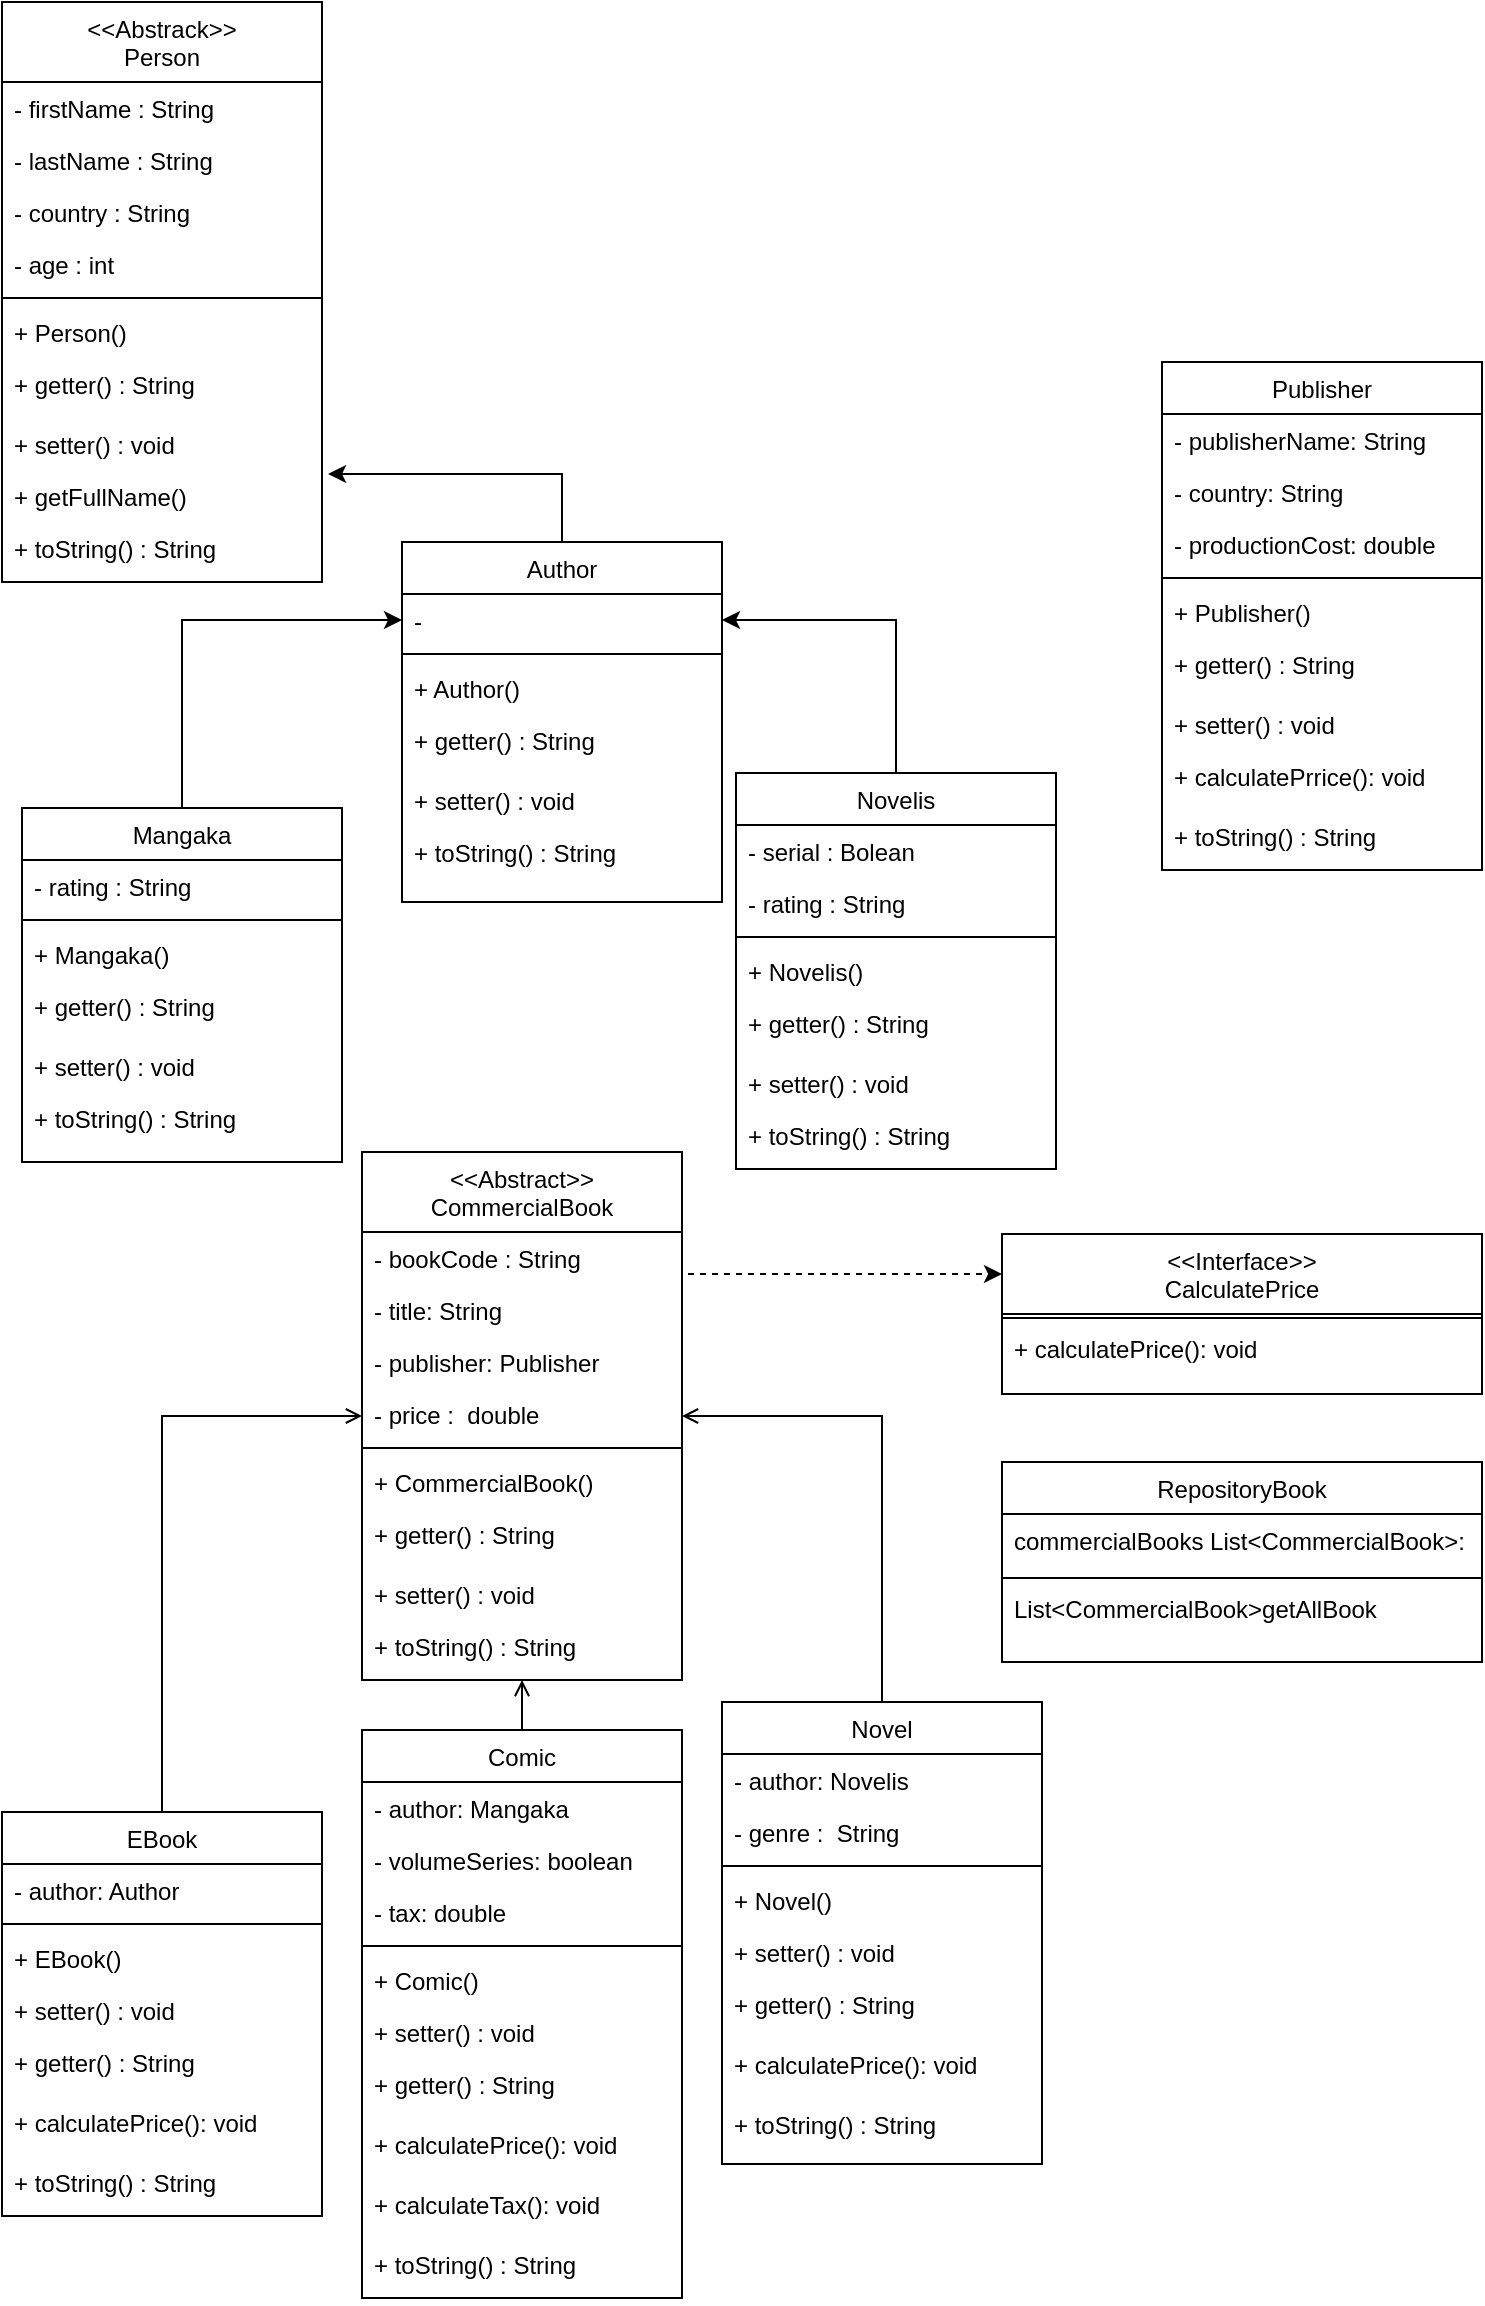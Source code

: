 <mxfile version="13.9.9" type="device"><diagram id="C5RBs43oDa-KdzZeNtuy" name="Page-1"><mxGraphModel dx="1217" dy="706" grid="1" gridSize="10" guides="1" tooltips="1" connect="1" arrows="1" fold="1" page="1" pageScale="1" pageWidth="827" pageHeight="1169" math="0" shadow="0"><root><mxCell id="WIyWlLk6GJQsqaUBKTNV-0"/><mxCell id="WIyWlLk6GJQsqaUBKTNV-1" parent="WIyWlLk6GJQsqaUBKTNV-0"/><mxCell id="H35EbnX_3jbPwQ7uLqeX-12" style="edgeStyle=orthogonalEdgeStyle;rounded=0;orthogonalLoop=1;jettySize=auto;html=1;exitX=0.5;exitY=0;exitDx=0;exitDy=0;entryX=0;entryY=0.25;entryDx=0;entryDy=0;dashed=1;" edge="1" parent="WIyWlLk6GJQsqaUBKTNV-1" source="nAmpYLz-utX4xb49w0z8-7" target="H35EbnX_3jbPwQ7uLqeX-6"><mxGeometry relative="1" as="geometry"><Array as="points"><mxPoint x="400" y="585"/><mxPoint x="400" y="646"/></Array></mxGeometry></mxCell><mxCell id="zkfFHV4jXpPFQw0GAbJ--0" value="&lt;&lt;Abstrack&gt;&gt;&#10;Person&#10;" style="swimlane;fontStyle=0;align=center;verticalAlign=top;childLayout=stackLayout;horizontal=1;startSize=40;horizontalStack=0;resizeParent=1;resizeLast=0;collapsible=1;marginBottom=0;rounded=0;shadow=0;strokeWidth=1;" parent="WIyWlLk6GJQsqaUBKTNV-1" vertex="1"><mxGeometry x="60" y="10" width="160" height="290" as="geometry"><mxRectangle x="230" y="140" width="160" height="26" as="alternateBounds"/></mxGeometry></mxCell><mxCell id="zkfFHV4jXpPFQw0GAbJ--1" value="- firstName : String" style="text;align=left;verticalAlign=top;spacingLeft=4;spacingRight=4;overflow=hidden;rotatable=0;points=[[0,0.5],[1,0.5]];portConstraint=eastwest;" parent="zkfFHV4jXpPFQw0GAbJ--0" vertex="1"><mxGeometry y="40" width="160" height="26" as="geometry"/></mxCell><mxCell id="zkfFHV4jXpPFQw0GAbJ--2" value="- lastName : String" style="text;align=left;verticalAlign=top;spacingLeft=4;spacingRight=4;overflow=hidden;rotatable=0;points=[[0,0.5],[1,0.5]];portConstraint=eastwest;rounded=0;shadow=0;html=0;" parent="zkfFHV4jXpPFQw0GAbJ--0" vertex="1"><mxGeometry y="66" width="160" height="26" as="geometry"/></mxCell><mxCell id="zkfFHV4jXpPFQw0GAbJ--3" value="- country : String" style="text;align=left;verticalAlign=top;spacingLeft=4;spacingRight=4;overflow=hidden;rotatable=0;points=[[0,0.5],[1,0.5]];portConstraint=eastwest;rounded=0;shadow=0;html=0;" parent="zkfFHV4jXpPFQw0GAbJ--0" vertex="1"><mxGeometry y="92" width="160" height="26" as="geometry"/></mxCell><mxCell id="FQg5Q1cOkuZpACxGV6JW-0" value="- age : int" style="text;align=left;verticalAlign=top;spacingLeft=4;spacingRight=4;overflow=hidden;rotatable=0;points=[[0,0.5],[1,0.5]];portConstraint=eastwest;rounded=0;shadow=0;html=0;" parent="zkfFHV4jXpPFQw0GAbJ--0" vertex="1"><mxGeometry y="118" width="160" height="26" as="geometry"/></mxCell><mxCell id="zkfFHV4jXpPFQw0GAbJ--4" value="" style="line;html=1;strokeWidth=1;align=left;verticalAlign=middle;spacingTop=-1;spacingLeft=3;spacingRight=3;rotatable=0;labelPosition=right;points=[];portConstraint=eastwest;" parent="zkfFHV4jXpPFQw0GAbJ--0" vertex="1"><mxGeometry y="144" width="160" height="8" as="geometry"/></mxCell><mxCell id="zkfFHV4jXpPFQw0GAbJ--5" value="+ Person()" style="text;align=left;verticalAlign=top;spacingLeft=4;spacingRight=4;overflow=hidden;rotatable=0;points=[[0,0.5],[1,0.5]];portConstraint=eastwest;" parent="zkfFHV4jXpPFQw0GAbJ--0" vertex="1"><mxGeometry y="152" width="160" height="26" as="geometry"/></mxCell><mxCell id="FQg5Q1cOkuZpACxGV6JW-2" value="+ getter() : String" style="text;align=left;verticalAlign=top;spacingLeft=4;spacingRight=4;overflow=hidden;rotatable=0;points=[[0,0.5],[1,0.5]];portConstraint=eastwest;" parent="zkfFHV4jXpPFQw0GAbJ--0" vertex="1"><mxGeometry y="178" width="160" height="30" as="geometry"/></mxCell><mxCell id="FQg5Q1cOkuZpACxGV6JW-1" value="+ setter() : void" style="text;align=left;verticalAlign=top;spacingLeft=4;spacingRight=4;overflow=hidden;rotatable=0;points=[[0,0.5],[1,0.5]];portConstraint=eastwest;" parent="zkfFHV4jXpPFQw0GAbJ--0" vertex="1"><mxGeometry y="208" width="160" height="26" as="geometry"/></mxCell><mxCell id="H35EbnX_3jbPwQ7uLqeX-0" value="+ getFullName()" style="text;align=left;verticalAlign=top;spacingLeft=4;spacingRight=4;overflow=hidden;rotatable=0;points=[[0,0.5],[1,0.5]];portConstraint=eastwest;" vertex="1" parent="zkfFHV4jXpPFQw0GAbJ--0"><mxGeometry y="234" width="160" height="26" as="geometry"/></mxCell><mxCell id="FQg5Q1cOkuZpACxGV6JW-3" value="+ toString() : String" style="text;align=left;verticalAlign=top;spacingLeft=4;spacingRight=4;overflow=hidden;rotatable=0;points=[[0,0.5],[1,0.5]];portConstraint=eastwest;" parent="zkfFHV4jXpPFQw0GAbJ--0" vertex="1"><mxGeometry y="260" width="160" height="30" as="geometry"/></mxCell><mxCell id="H35EbnX_3jbPwQ7uLqeX-24" style="edgeStyle=orthogonalEdgeStyle;rounded=0;orthogonalLoop=1;jettySize=auto;html=1;entryX=1.019;entryY=0.077;entryDx=0;entryDy=0;entryPerimeter=0;" edge="1" parent="WIyWlLk6GJQsqaUBKTNV-1" source="FQg5Q1cOkuZpACxGV6JW-4" target="H35EbnX_3jbPwQ7uLqeX-0"><mxGeometry relative="1" as="geometry"/></mxCell><mxCell id="FQg5Q1cOkuZpACxGV6JW-4" value="Author" style="swimlane;fontStyle=0;align=center;verticalAlign=top;childLayout=stackLayout;horizontal=1;startSize=26;horizontalStack=0;resizeParent=1;resizeLast=0;collapsible=1;marginBottom=0;rounded=0;shadow=0;strokeWidth=1;" parent="WIyWlLk6GJQsqaUBKTNV-1" vertex="1"><mxGeometry x="260" y="280" width="160" height="180" as="geometry"><mxRectangle x="230" y="140" width="160" height="26" as="alternateBounds"/></mxGeometry></mxCell><mxCell id="FQg5Q1cOkuZpACxGV6JW-8" value="-" style="text;align=left;verticalAlign=top;spacingLeft=4;spacingRight=4;overflow=hidden;rotatable=0;points=[[0,0.5],[1,0.5]];portConstraint=eastwest;rounded=0;shadow=0;html=0;" parent="FQg5Q1cOkuZpACxGV6JW-4" vertex="1"><mxGeometry y="26" width="160" height="26" as="geometry"/></mxCell><mxCell id="FQg5Q1cOkuZpACxGV6JW-9" value="" style="line;html=1;strokeWidth=1;align=left;verticalAlign=middle;spacingTop=-1;spacingLeft=3;spacingRight=3;rotatable=0;labelPosition=right;points=[];portConstraint=eastwest;" parent="FQg5Q1cOkuZpACxGV6JW-4" vertex="1"><mxGeometry y="52" width="160" height="8" as="geometry"/></mxCell><mxCell id="FQg5Q1cOkuZpACxGV6JW-10" value="+ Author()" style="text;align=left;verticalAlign=top;spacingLeft=4;spacingRight=4;overflow=hidden;rotatable=0;points=[[0,0.5],[1,0.5]];portConstraint=eastwest;" parent="FQg5Q1cOkuZpACxGV6JW-4" vertex="1"><mxGeometry y="60" width="160" height="26" as="geometry"/></mxCell><mxCell id="H35EbnX_3jbPwQ7uLqeX-21" value="+ getter() : String" style="text;align=left;verticalAlign=top;spacingLeft=4;spacingRight=4;overflow=hidden;rotatable=0;points=[[0,0.5],[1,0.5]];portConstraint=eastwest;" vertex="1" parent="FQg5Q1cOkuZpACxGV6JW-4"><mxGeometry y="86" width="160" height="30" as="geometry"/></mxCell><mxCell id="H35EbnX_3jbPwQ7uLqeX-22" value="+ setter() : void" style="text;align=left;verticalAlign=top;spacingLeft=4;spacingRight=4;overflow=hidden;rotatable=0;points=[[0,0.5],[1,0.5]];portConstraint=eastwest;" vertex="1" parent="FQg5Q1cOkuZpACxGV6JW-4"><mxGeometry y="116" width="160" height="26" as="geometry"/></mxCell><mxCell id="FQg5Q1cOkuZpACxGV6JW-13" value="+ toString() : String" style="text;align=left;verticalAlign=top;spacingLeft=4;spacingRight=4;overflow=hidden;rotatable=0;points=[[0,0.5],[1,0.5]];portConstraint=eastwest;" parent="FQg5Q1cOkuZpACxGV6JW-4" vertex="1"><mxGeometry y="142" width="160" height="30" as="geometry"/></mxCell><mxCell id="H35EbnX_3jbPwQ7uLqeX-4" style="edgeStyle=orthogonalEdgeStyle;rounded=0;orthogonalLoop=1;jettySize=auto;html=1;exitX=0.5;exitY=0;exitDx=0;exitDy=0;entryX=0;entryY=0.5;entryDx=0;entryDy=0;" edge="1" parent="WIyWlLk6GJQsqaUBKTNV-1" source="FQg5Q1cOkuZpACxGV6JW-14" target="FQg5Q1cOkuZpACxGV6JW-8"><mxGeometry relative="1" as="geometry"/></mxCell><mxCell id="FQg5Q1cOkuZpACxGV6JW-14" value="Mangaka" style="swimlane;fontStyle=0;align=center;verticalAlign=top;childLayout=stackLayout;horizontal=1;startSize=26;horizontalStack=0;resizeParent=1;resizeLast=0;collapsible=1;marginBottom=0;rounded=0;shadow=0;strokeWidth=1;" parent="WIyWlLk6GJQsqaUBKTNV-1" vertex="1"><mxGeometry x="70" y="413" width="160" height="177" as="geometry"><mxRectangle x="230" y="140" width="160" height="26" as="alternateBounds"/></mxGeometry></mxCell><mxCell id="nAmpYLz-utX4xb49w0z8-0" value="- rating : String" style="text;align=left;verticalAlign=top;spacingLeft=4;spacingRight=4;overflow=hidden;rotatable=0;points=[[0,0.5],[1,0.5]];portConstraint=eastwest;rounded=0;shadow=0;html=0;" parent="FQg5Q1cOkuZpACxGV6JW-14" vertex="1"><mxGeometry y="26" width="160" height="26" as="geometry"/></mxCell><mxCell id="FQg5Q1cOkuZpACxGV6JW-19" value="" style="line;html=1;strokeWidth=1;align=left;verticalAlign=middle;spacingTop=-1;spacingLeft=3;spacingRight=3;rotatable=0;labelPosition=right;points=[];portConstraint=eastwest;" parent="FQg5Q1cOkuZpACxGV6JW-14" vertex="1"><mxGeometry y="52" width="160" height="8" as="geometry"/></mxCell><mxCell id="FQg5Q1cOkuZpACxGV6JW-20" value="+ Mangaka()" style="text;align=left;verticalAlign=top;spacingLeft=4;spacingRight=4;overflow=hidden;rotatable=0;points=[[0,0.5],[1,0.5]];portConstraint=eastwest;" parent="FQg5Q1cOkuZpACxGV6JW-14" vertex="1"><mxGeometry y="60" width="160" height="26" as="geometry"/></mxCell><mxCell id="H35EbnX_3jbPwQ7uLqeX-17" value="+ getter() : String" style="text;align=left;verticalAlign=top;spacingLeft=4;spacingRight=4;overflow=hidden;rotatable=0;points=[[0,0.5],[1,0.5]];portConstraint=eastwest;" vertex="1" parent="FQg5Q1cOkuZpACxGV6JW-14"><mxGeometry y="86" width="160" height="30" as="geometry"/></mxCell><mxCell id="H35EbnX_3jbPwQ7uLqeX-18" value="+ setter() : void" style="text;align=left;verticalAlign=top;spacingLeft=4;spacingRight=4;overflow=hidden;rotatable=0;points=[[0,0.5],[1,0.5]];portConstraint=eastwest;" vertex="1" parent="FQg5Q1cOkuZpACxGV6JW-14"><mxGeometry y="116" width="160" height="26" as="geometry"/></mxCell><mxCell id="FQg5Q1cOkuZpACxGV6JW-23" value="+ toString() : String" style="text;align=left;verticalAlign=top;spacingLeft=4;spacingRight=4;overflow=hidden;rotatable=0;points=[[0,0.5],[1,0.5]];portConstraint=eastwest;" parent="FQg5Q1cOkuZpACxGV6JW-14" vertex="1"><mxGeometry y="142" width="160" height="30" as="geometry"/></mxCell><mxCell id="H35EbnX_3jbPwQ7uLqeX-5" style="edgeStyle=orthogonalEdgeStyle;rounded=0;orthogonalLoop=1;jettySize=auto;html=1;entryX=1;entryY=0.5;entryDx=0;entryDy=0;" edge="1" parent="WIyWlLk6GJQsqaUBKTNV-1" source="FQg5Q1cOkuZpACxGV6JW-24" target="FQg5Q1cOkuZpACxGV6JW-8"><mxGeometry relative="1" as="geometry"/></mxCell><mxCell id="FQg5Q1cOkuZpACxGV6JW-24" value="Novelis" style="swimlane;fontStyle=0;align=center;verticalAlign=top;childLayout=stackLayout;horizontal=1;startSize=26;horizontalStack=0;resizeParent=1;resizeLast=0;collapsible=1;marginBottom=0;rounded=0;shadow=0;strokeWidth=1;" parent="WIyWlLk6GJQsqaUBKTNV-1" vertex="1"><mxGeometry x="427" y="395.5" width="160" height="198" as="geometry"><mxRectangle x="230" y="140" width="160" height="26" as="alternateBounds"/></mxGeometry></mxCell><mxCell id="nAmpYLz-utX4xb49w0z8-2" value="- serial : Bolean" style="text;align=left;verticalAlign=top;spacingLeft=4;spacingRight=4;overflow=hidden;rotatable=0;points=[[0,0.5],[1,0.5]];portConstraint=eastwest;rounded=0;shadow=0;html=0;" parent="FQg5Q1cOkuZpACxGV6JW-24" vertex="1"><mxGeometry y="26" width="160" height="26" as="geometry"/></mxCell><mxCell id="nAmpYLz-utX4xb49w0z8-3" value="- rating : String" style="text;align=left;verticalAlign=top;spacingLeft=4;spacingRight=4;overflow=hidden;rotatable=0;points=[[0,0.5],[1,0.5]];portConstraint=eastwest;rounded=0;shadow=0;html=0;" parent="FQg5Q1cOkuZpACxGV6JW-24" vertex="1"><mxGeometry y="52" width="160" height="26" as="geometry"/></mxCell><mxCell id="FQg5Q1cOkuZpACxGV6JW-29" value="" style="line;html=1;strokeWidth=1;align=left;verticalAlign=middle;spacingTop=-1;spacingLeft=3;spacingRight=3;rotatable=0;labelPosition=right;points=[];portConstraint=eastwest;" parent="FQg5Q1cOkuZpACxGV6JW-24" vertex="1"><mxGeometry y="78" width="160" height="8" as="geometry"/></mxCell><mxCell id="FQg5Q1cOkuZpACxGV6JW-30" value="+ Novelis()" style="text;align=left;verticalAlign=top;spacingLeft=4;spacingRight=4;overflow=hidden;rotatable=0;points=[[0,0.5],[1,0.5]];portConstraint=eastwest;" parent="FQg5Q1cOkuZpACxGV6JW-24" vertex="1"><mxGeometry y="86" width="160" height="26" as="geometry"/></mxCell><mxCell id="H35EbnX_3jbPwQ7uLqeX-25" value="+ getter() : String" style="text;align=left;verticalAlign=top;spacingLeft=4;spacingRight=4;overflow=hidden;rotatable=0;points=[[0,0.5],[1,0.5]];portConstraint=eastwest;" vertex="1" parent="FQg5Q1cOkuZpACxGV6JW-24"><mxGeometry y="112" width="160" height="30" as="geometry"/></mxCell><mxCell id="H35EbnX_3jbPwQ7uLqeX-26" value="+ setter() : void" style="text;align=left;verticalAlign=top;spacingLeft=4;spacingRight=4;overflow=hidden;rotatable=0;points=[[0,0.5],[1,0.5]];portConstraint=eastwest;" vertex="1" parent="FQg5Q1cOkuZpACxGV6JW-24"><mxGeometry y="142" width="160" height="26" as="geometry"/></mxCell><mxCell id="FQg5Q1cOkuZpACxGV6JW-33" value="+ toString() : String" style="text;align=left;verticalAlign=top;spacingLeft=4;spacingRight=4;overflow=hidden;rotatable=0;points=[[0,0.5],[1,0.5]];portConstraint=eastwest;" parent="FQg5Q1cOkuZpACxGV6JW-24" vertex="1"><mxGeometry y="168" width="160" height="30" as="geometry"/></mxCell><mxCell id="nAmpYLz-utX4xb49w0z8-66" style="edgeStyle=orthogonalEdgeStyle;rounded=0;orthogonalLoop=1;jettySize=auto;html=1;startArrow=open;startFill=0;endArrow=none;endFill=0;" parent="WIyWlLk6GJQsqaUBKTNV-1" source="nAmpYLz-utX4xb49w0z8-7" target="nAmpYLz-utX4xb49w0z8-37" edge="1"><mxGeometry relative="1" as="geometry"/></mxCell><mxCell id="nAmpYLz-utX4xb49w0z8-68" style="edgeStyle=orthogonalEdgeStyle;rounded=0;orthogonalLoop=1;jettySize=auto;html=1;startArrow=open;startFill=0;endArrow=none;endFill=0;" parent="WIyWlLk6GJQsqaUBKTNV-1" source="nAmpYLz-utX4xb49w0z8-7" target="nAmpYLz-utX4xb49w0z8-27" edge="1"><mxGeometry relative="1" as="geometry"/></mxCell><mxCell id="nAmpYLz-utX4xb49w0z8-69" style="edgeStyle=orthogonalEdgeStyle;rounded=0;orthogonalLoop=1;jettySize=auto;html=1;startArrow=open;startFill=0;endArrow=none;endFill=0;" parent="WIyWlLk6GJQsqaUBKTNV-1" source="nAmpYLz-utX4xb49w0z8-7" target="nAmpYLz-utX4xb49w0z8-47" edge="1"><mxGeometry relative="1" as="geometry"/></mxCell><mxCell id="nAmpYLz-utX4xb49w0z8-7" value="&lt;&lt;Abstract&gt;&gt;&#10;CommercialBook" style="swimlane;fontStyle=0;align=center;verticalAlign=top;childLayout=stackLayout;horizontal=1;startSize=40;horizontalStack=0;resizeParent=1;resizeLast=0;collapsible=1;marginBottom=0;rounded=0;shadow=0;strokeWidth=1;" parent="WIyWlLk6GJQsqaUBKTNV-1" vertex="1"><mxGeometry x="240" y="585" width="160" height="264" as="geometry"><mxRectangle x="230" y="140" width="160" height="26" as="alternateBounds"/></mxGeometry></mxCell><mxCell id="nAmpYLz-utX4xb49w0z8-8" value="- bookCode : String" style="text;align=left;verticalAlign=top;spacingLeft=4;spacingRight=4;overflow=hidden;rotatable=0;points=[[0,0.5],[1,0.5]];portConstraint=eastwest;" parent="nAmpYLz-utX4xb49w0z8-7" vertex="1"><mxGeometry y="40" width="160" height="26" as="geometry"/></mxCell><mxCell id="nAmpYLz-utX4xb49w0z8-9" value="- title: String" style="text;align=left;verticalAlign=top;spacingLeft=4;spacingRight=4;overflow=hidden;rotatable=0;points=[[0,0.5],[1,0.5]];portConstraint=eastwest;rounded=0;shadow=0;html=0;" parent="nAmpYLz-utX4xb49w0z8-7" vertex="1"><mxGeometry y="66" width="160" height="26" as="geometry"/></mxCell><mxCell id="nAmpYLz-utX4xb49w0z8-10" value="- publisher: Publisher" style="text;align=left;verticalAlign=top;spacingLeft=4;spacingRight=4;overflow=hidden;rotatable=0;points=[[0,0.5],[1,0.5]];portConstraint=eastwest;rounded=0;shadow=0;html=0;" parent="nAmpYLz-utX4xb49w0z8-7" vertex="1"><mxGeometry y="92" width="160" height="26" as="geometry"/></mxCell><mxCell id="nAmpYLz-utX4xb49w0z8-11" value="- price :  double" style="text;align=left;verticalAlign=top;spacingLeft=4;spacingRight=4;overflow=hidden;rotatable=0;points=[[0,0.5],[1,0.5]];portConstraint=eastwest;rounded=0;shadow=0;html=0;" parent="nAmpYLz-utX4xb49w0z8-7" vertex="1"><mxGeometry y="118" width="160" height="26" as="geometry"/></mxCell><mxCell id="nAmpYLz-utX4xb49w0z8-12" value="" style="line;html=1;strokeWidth=1;align=left;verticalAlign=middle;spacingTop=-1;spacingLeft=3;spacingRight=3;rotatable=0;labelPosition=right;points=[];portConstraint=eastwest;" parent="nAmpYLz-utX4xb49w0z8-7" vertex="1"><mxGeometry y="144" width="160" height="8" as="geometry"/></mxCell><mxCell id="nAmpYLz-utX4xb49w0z8-13" value="+ CommercialBook()" style="text;align=left;verticalAlign=top;spacingLeft=4;spacingRight=4;overflow=hidden;rotatable=0;points=[[0,0.5],[1,0.5]];portConstraint=eastwest;" parent="nAmpYLz-utX4xb49w0z8-7" vertex="1"><mxGeometry y="152" width="160" height="26" as="geometry"/></mxCell><mxCell id="H35EbnX_3jbPwQ7uLqeX-27" value="+ getter() : String" style="text;align=left;verticalAlign=top;spacingLeft=4;spacingRight=4;overflow=hidden;rotatable=0;points=[[0,0.5],[1,0.5]];portConstraint=eastwest;" vertex="1" parent="nAmpYLz-utX4xb49w0z8-7"><mxGeometry y="178" width="160" height="30" as="geometry"/></mxCell><mxCell id="H35EbnX_3jbPwQ7uLqeX-28" value="+ setter() : void" style="text;align=left;verticalAlign=top;spacingLeft=4;spacingRight=4;overflow=hidden;rotatable=0;points=[[0,0.5],[1,0.5]];portConstraint=eastwest;" vertex="1" parent="nAmpYLz-utX4xb49w0z8-7"><mxGeometry y="208" width="160" height="26" as="geometry"/></mxCell><mxCell id="nAmpYLz-utX4xb49w0z8-16" value="+ toString() : String" style="text;align=left;verticalAlign=top;spacingLeft=4;spacingRight=4;overflow=hidden;rotatable=0;points=[[0,0.5],[1,0.5]];portConstraint=eastwest;" parent="nAmpYLz-utX4xb49w0z8-7" vertex="1"><mxGeometry y="234" width="160" height="30" as="geometry"/></mxCell><mxCell id="nAmpYLz-utX4xb49w0z8-27" value="EBook" style="swimlane;fontStyle=0;align=center;verticalAlign=top;childLayout=stackLayout;horizontal=1;startSize=26;horizontalStack=0;resizeParent=1;resizeLast=0;collapsible=1;marginBottom=0;rounded=0;shadow=0;strokeWidth=1;" parent="WIyWlLk6GJQsqaUBKTNV-1" vertex="1"><mxGeometry x="60" y="915" width="160" height="202" as="geometry"><mxRectangle x="230" y="140" width="160" height="26" as="alternateBounds"/></mxGeometry></mxCell><mxCell id="nAmpYLz-utX4xb49w0z8-30" value="- author: Author" style="text;align=left;verticalAlign=top;spacingLeft=4;spacingRight=4;overflow=hidden;rotatable=0;points=[[0,0.5],[1,0.5]];portConstraint=eastwest;rounded=0;shadow=0;html=0;" parent="nAmpYLz-utX4xb49w0z8-27" vertex="1"><mxGeometry y="26" width="160" height="26" as="geometry"/></mxCell><mxCell id="nAmpYLz-utX4xb49w0z8-32" value="" style="line;html=1;strokeWidth=1;align=left;verticalAlign=middle;spacingTop=-1;spacingLeft=3;spacingRight=3;rotatable=0;labelPosition=right;points=[];portConstraint=eastwest;" parent="nAmpYLz-utX4xb49w0z8-27" vertex="1"><mxGeometry y="52" width="160" height="8" as="geometry"/></mxCell><mxCell id="nAmpYLz-utX4xb49w0z8-33" value="+ EBook()" style="text;align=left;verticalAlign=top;spacingLeft=4;spacingRight=4;overflow=hidden;rotatable=0;points=[[0,0.5],[1,0.5]];portConstraint=eastwest;" parent="nAmpYLz-utX4xb49w0z8-27" vertex="1"><mxGeometry y="60" width="160" height="26" as="geometry"/></mxCell><mxCell id="H35EbnX_3jbPwQ7uLqeX-31" value="+ setter() : void" style="text;align=left;verticalAlign=top;spacingLeft=4;spacingRight=4;overflow=hidden;rotatable=0;points=[[0,0.5],[1,0.5]];portConstraint=eastwest;" vertex="1" parent="nAmpYLz-utX4xb49w0z8-27"><mxGeometry y="86" width="160" height="26" as="geometry"/></mxCell><mxCell id="H35EbnX_3jbPwQ7uLqeX-30" value="+ getter() : String" style="text;align=left;verticalAlign=top;spacingLeft=4;spacingRight=4;overflow=hidden;rotatable=0;points=[[0,0.5],[1,0.5]];portConstraint=eastwest;" vertex="1" parent="nAmpYLz-utX4xb49w0z8-27"><mxGeometry y="112" width="160" height="30" as="geometry"/></mxCell><mxCell id="H35EbnX_3jbPwQ7uLqeX-13" value="+ calculatePrice(): void" style="text;align=left;verticalAlign=top;spacingLeft=4;spacingRight=4;overflow=hidden;rotatable=0;points=[[0,0.5],[1,0.5]];portConstraint=eastwest;" vertex="1" parent="nAmpYLz-utX4xb49w0z8-27"><mxGeometry y="142" width="160" height="30" as="geometry"/></mxCell><mxCell id="nAmpYLz-utX4xb49w0z8-36" value="+ toString() : String" style="text;align=left;verticalAlign=top;spacingLeft=4;spacingRight=4;overflow=hidden;rotatable=0;points=[[0,0.5],[1,0.5]];portConstraint=eastwest;" parent="nAmpYLz-utX4xb49w0z8-27" vertex="1"><mxGeometry y="172" width="160" height="30" as="geometry"/></mxCell><mxCell id="nAmpYLz-utX4xb49w0z8-37" value="Comic" style="swimlane;fontStyle=0;align=center;verticalAlign=top;childLayout=stackLayout;horizontal=1;startSize=26;horizontalStack=0;resizeParent=1;resizeLast=0;collapsible=1;marginBottom=0;rounded=0;shadow=0;strokeWidth=1;" parent="WIyWlLk6GJQsqaUBKTNV-1" vertex="1"><mxGeometry x="240" y="874" width="160" height="284" as="geometry"><mxRectangle x="230" y="140" width="160" height="26" as="alternateBounds"/></mxGeometry></mxCell><mxCell id="nAmpYLz-utX4xb49w0z8-59" value="- author: Mangaka" style="text;align=left;verticalAlign=top;spacingLeft=4;spacingRight=4;overflow=hidden;rotatable=0;points=[[0,0.5],[1,0.5]];portConstraint=eastwest;rounded=0;shadow=0;html=0;" parent="nAmpYLz-utX4xb49w0z8-37" vertex="1"><mxGeometry y="26" width="160" height="26" as="geometry"/></mxCell><mxCell id="nAmpYLz-utX4xb49w0z8-61" value="- volumeSeries: boolean" style="text;align=left;verticalAlign=top;spacingLeft=4;spacingRight=4;overflow=hidden;rotatable=0;points=[[0,0.5],[1,0.5]];portConstraint=eastwest;rounded=0;shadow=0;html=0;" parent="nAmpYLz-utX4xb49w0z8-37" vertex="1"><mxGeometry y="52" width="160" height="26" as="geometry"/></mxCell><mxCell id="nAmpYLz-utX4xb49w0z8-62" value="- tax: double" style="text;align=left;verticalAlign=top;spacingLeft=4;spacingRight=4;overflow=hidden;rotatable=0;points=[[0,0.5],[1,0.5]];portConstraint=eastwest;rounded=0;shadow=0;html=0;" parent="nAmpYLz-utX4xb49w0z8-37" vertex="1"><mxGeometry y="78" width="160" height="26" as="geometry"/></mxCell><mxCell id="nAmpYLz-utX4xb49w0z8-42" value="" style="line;html=1;strokeWidth=1;align=left;verticalAlign=middle;spacingTop=-1;spacingLeft=3;spacingRight=3;rotatable=0;labelPosition=right;points=[];portConstraint=eastwest;" parent="nAmpYLz-utX4xb49w0z8-37" vertex="1"><mxGeometry y="104" width="160" height="8" as="geometry"/></mxCell><mxCell id="nAmpYLz-utX4xb49w0z8-43" value="+ Comic()" style="text;align=left;verticalAlign=top;spacingLeft=4;spacingRight=4;overflow=hidden;rotatable=0;points=[[0,0.5],[1,0.5]];portConstraint=eastwest;" parent="nAmpYLz-utX4xb49w0z8-37" vertex="1"><mxGeometry y="112" width="160" height="26" as="geometry"/></mxCell><mxCell id="H35EbnX_3jbPwQ7uLqeX-32" value="+ setter() : void" style="text;align=left;verticalAlign=top;spacingLeft=4;spacingRight=4;overflow=hidden;rotatable=0;points=[[0,0.5],[1,0.5]];portConstraint=eastwest;" vertex="1" parent="nAmpYLz-utX4xb49w0z8-37"><mxGeometry y="138" width="160" height="26" as="geometry"/></mxCell><mxCell id="H35EbnX_3jbPwQ7uLqeX-33" value="+ getter() : String" style="text;align=left;verticalAlign=top;spacingLeft=4;spacingRight=4;overflow=hidden;rotatable=0;points=[[0,0.5],[1,0.5]];portConstraint=eastwest;" vertex="1" parent="nAmpYLz-utX4xb49w0z8-37"><mxGeometry y="164" width="160" height="30" as="geometry"/></mxCell><mxCell id="H35EbnX_3jbPwQ7uLqeX-14" value="+ calculatePrice(): void" style="text;align=left;verticalAlign=top;spacingLeft=4;spacingRight=4;overflow=hidden;rotatable=0;points=[[0,0.5],[1,0.5]];portConstraint=eastwest;" vertex="1" parent="nAmpYLz-utX4xb49w0z8-37"><mxGeometry y="194" width="160" height="30" as="geometry"/></mxCell><mxCell id="H35EbnX_3jbPwQ7uLqeX-39" value="+ calculateTax(): void" style="text;align=left;verticalAlign=top;spacingLeft=4;spacingRight=4;overflow=hidden;rotatable=0;points=[[0,0.5],[1,0.5]];portConstraint=eastwest;" vertex="1" parent="nAmpYLz-utX4xb49w0z8-37"><mxGeometry y="224" width="160" height="30" as="geometry"/></mxCell><mxCell id="nAmpYLz-utX4xb49w0z8-46" value="+ toString() : String" style="text;align=left;verticalAlign=top;spacingLeft=4;spacingRight=4;overflow=hidden;rotatable=0;points=[[0,0.5],[1,0.5]];portConstraint=eastwest;" parent="nAmpYLz-utX4xb49w0z8-37" vertex="1"><mxGeometry y="254" width="160" height="30" as="geometry"/></mxCell><mxCell id="nAmpYLz-utX4xb49w0z8-47" value="Novel" style="swimlane;fontStyle=0;align=center;verticalAlign=top;childLayout=stackLayout;horizontal=1;startSize=26;horizontalStack=0;resizeParent=1;resizeLast=0;collapsible=1;marginBottom=0;rounded=0;shadow=0;strokeWidth=1;" parent="WIyWlLk6GJQsqaUBKTNV-1" vertex="1"><mxGeometry x="420" y="860" width="160" height="231" as="geometry"><mxRectangle x="230" y="140" width="160" height="26" as="alternateBounds"/></mxGeometry></mxCell><mxCell id="nAmpYLz-utX4xb49w0z8-60" value="- author: Novelis" style="text;align=left;verticalAlign=top;spacingLeft=4;spacingRight=4;overflow=hidden;rotatable=0;points=[[0,0.5],[1,0.5]];portConstraint=eastwest;rounded=0;shadow=0;html=0;" parent="nAmpYLz-utX4xb49w0z8-47" vertex="1"><mxGeometry y="26" width="160" height="26" as="geometry"/></mxCell><mxCell id="nAmpYLz-utX4xb49w0z8-63" value="- genre :  String" style="text;align=left;verticalAlign=top;spacingLeft=4;spacingRight=4;overflow=hidden;rotatable=0;points=[[0,0.5],[1,0.5]];portConstraint=eastwest;rounded=0;shadow=0;html=0;" parent="nAmpYLz-utX4xb49w0z8-47" vertex="1"><mxGeometry y="52" width="160" height="26" as="geometry"/></mxCell><mxCell id="nAmpYLz-utX4xb49w0z8-52" value="" style="line;html=1;strokeWidth=1;align=left;verticalAlign=middle;spacingTop=-1;spacingLeft=3;spacingRight=3;rotatable=0;labelPosition=right;points=[];portConstraint=eastwest;" parent="nAmpYLz-utX4xb49w0z8-47" vertex="1"><mxGeometry y="78" width="160" height="8" as="geometry"/></mxCell><mxCell id="nAmpYLz-utX4xb49w0z8-53" value="+ Novel()" style="text;align=left;verticalAlign=top;spacingLeft=4;spacingRight=4;overflow=hidden;rotatable=0;points=[[0,0.5],[1,0.5]];portConstraint=eastwest;" parent="nAmpYLz-utX4xb49w0z8-47" vertex="1"><mxGeometry y="86" width="160" height="26" as="geometry"/></mxCell><mxCell id="H35EbnX_3jbPwQ7uLqeX-34" value="+ setter() : void" style="text;align=left;verticalAlign=top;spacingLeft=4;spacingRight=4;overflow=hidden;rotatable=0;points=[[0,0.5],[1,0.5]];portConstraint=eastwest;" vertex="1" parent="nAmpYLz-utX4xb49w0z8-47"><mxGeometry y="112" width="160" height="26" as="geometry"/></mxCell><mxCell id="H35EbnX_3jbPwQ7uLqeX-35" value="+ getter() : String" style="text;align=left;verticalAlign=top;spacingLeft=4;spacingRight=4;overflow=hidden;rotatable=0;points=[[0,0.5],[1,0.5]];portConstraint=eastwest;" vertex="1" parent="nAmpYLz-utX4xb49w0z8-47"><mxGeometry y="138" width="160" height="30" as="geometry"/></mxCell><mxCell id="H35EbnX_3jbPwQ7uLqeX-15" value="+ calculatePrice(): void" style="text;align=left;verticalAlign=top;spacingLeft=4;spacingRight=4;overflow=hidden;rotatable=0;points=[[0,0.5],[1,0.5]];portConstraint=eastwest;" vertex="1" parent="nAmpYLz-utX4xb49w0z8-47"><mxGeometry y="168" width="160" height="30" as="geometry"/></mxCell><mxCell id="nAmpYLz-utX4xb49w0z8-56" value="+ toString() : String" style="text;align=left;verticalAlign=top;spacingLeft=4;spacingRight=4;overflow=hidden;rotatable=0;points=[[0,0.5],[1,0.5]];portConstraint=eastwest;" parent="nAmpYLz-utX4xb49w0z8-47" vertex="1"><mxGeometry y="198" width="160" height="30" as="geometry"/></mxCell><mxCell id="nAmpYLz-utX4xb49w0z8-70" value="Publisher" style="swimlane;fontStyle=0;align=center;verticalAlign=top;childLayout=stackLayout;horizontal=1;startSize=26;horizontalStack=0;resizeParent=1;resizeLast=0;collapsible=1;marginBottom=0;rounded=0;shadow=0;strokeWidth=1;" parent="WIyWlLk6GJQsqaUBKTNV-1" vertex="1"><mxGeometry x="640" y="190" width="160" height="254" as="geometry"><mxRectangle x="230" y="140" width="160" height="26" as="alternateBounds"/></mxGeometry></mxCell><mxCell id="nAmpYLz-utX4xb49w0z8-71" value="- publisherName: String" style="text;align=left;verticalAlign=top;spacingLeft=4;spacingRight=4;overflow=hidden;rotatable=0;points=[[0,0.5],[1,0.5]];portConstraint=eastwest;" parent="nAmpYLz-utX4xb49w0z8-70" vertex="1"><mxGeometry y="26" width="160" height="26" as="geometry"/></mxCell><mxCell id="nAmpYLz-utX4xb49w0z8-72" value="- country: String" style="text;align=left;verticalAlign=top;spacingLeft=4;spacingRight=4;overflow=hidden;rotatable=0;points=[[0,0.5],[1,0.5]];portConstraint=eastwest;rounded=0;shadow=0;html=0;" parent="nAmpYLz-utX4xb49w0z8-70" vertex="1"><mxGeometry y="52" width="160" height="26" as="geometry"/></mxCell><mxCell id="nAmpYLz-utX4xb49w0z8-73" value="- productionCost: double" style="text;align=left;verticalAlign=top;spacingLeft=4;spacingRight=4;overflow=hidden;rotatable=0;points=[[0,0.5],[1,0.5]];portConstraint=eastwest;rounded=0;shadow=0;html=0;" parent="nAmpYLz-utX4xb49w0z8-70" vertex="1"><mxGeometry y="78" width="160" height="26" as="geometry"/></mxCell><mxCell id="nAmpYLz-utX4xb49w0z8-76" value="" style="line;html=1;strokeWidth=1;align=left;verticalAlign=middle;spacingTop=-1;spacingLeft=3;spacingRight=3;rotatable=0;labelPosition=right;points=[];portConstraint=eastwest;" parent="nAmpYLz-utX4xb49w0z8-70" vertex="1"><mxGeometry y="104" width="160" height="8" as="geometry"/></mxCell><mxCell id="nAmpYLz-utX4xb49w0z8-77" value="+ Publisher()" style="text;align=left;verticalAlign=top;spacingLeft=4;spacingRight=4;overflow=hidden;rotatable=0;points=[[0,0.5],[1,0.5]];portConstraint=eastwest;" parent="nAmpYLz-utX4xb49w0z8-70" vertex="1"><mxGeometry y="112" width="160" height="26" as="geometry"/></mxCell><mxCell id="H35EbnX_3jbPwQ7uLqeX-37" value="+ getter() : String" style="text;align=left;verticalAlign=top;spacingLeft=4;spacingRight=4;overflow=hidden;rotatable=0;points=[[0,0.5],[1,0.5]];portConstraint=eastwest;" vertex="1" parent="nAmpYLz-utX4xb49w0z8-70"><mxGeometry y="138" width="160" height="30" as="geometry"/></mxCell><mxCell id="H35EbnX_3jbPwQ7uLqeX-36" value="+ setter() : void" style="text;align=left;verticalAlign=top;spacingLeft=4;spacingRight=4;overflow=hidden;rotatable=0;points=[[0,0.5],[1,0.5]];portConstraint=eastwest;" vertex="1" parent="nAmpYLz-utX4xb49w0z8-70"><mxGeometry y="168" width="160" height="26" as="geometry"/></mxCell><mxCell id="H35EbnX_3jbPwQ7uLqeX-16" value="+ calculatePrrice(): void" style="text;align=left;verticalAlign=top;spacingLeft=4;spacingRight=4;overflow=hidden;rotatable=0;points=[[0,0.5],[1,0.5]];portConstraint=eastwest;" vertex="1" parent="nAmpYLz-utX4xb49w0z8-70"><mxGeometry y="194" width="160" height="30" as="geometry"/></mxCell><mxCell id="nAmpYLz-utX4xb49w0z8-80" value="+ toString() : String" style="text;align=left;verticalAlign=top;spacingLeft=4;spacingRight=4;overflow=hidden;rotatable=0;points=[[0,0.5],[1,0.5]];portConstraint=eastwest;" parent="nAmpYLz-utX4xb49w0z8-70" vertex="1"><mxGeometry y="224" width="160" height="30" as="geometry"/></mxCell><mxCell id="nAmpYLz-utX4xb49w0z8-81" value="RepositoryBook" style="swimlane;fontStyle=0;align=center;verticalAlign=top;childLayout=stackLayout;horizontal=1;startSize=26;horizontalStack=0;resizeParent=1;resizeLast=0;collapsible=1;marginBottom=0;rounded=0;shadow=0;strokeWidth=1;" parent="WIyWlLk6GJQsqaUBKTNV-1" vertex="1"><mxGeometry x="560" y="740" width="240" height="100" as="geometry"><mxRectangle x="230" y="140" width="160" height="26" as="alternateBounds"/></mxGeometry></mxCell><mxCell id="nAmpYLz-utX4xb49w0z8-90" value="commercialBooks List&lt;CommercialBook&gt;:" style="text;align=left;verticalAlign=top;spacingLeft=4;spacingRight=4;overflow=hidden;rotatable=0;points=[[0,0.5],[1,0.5]];portConstraint=eastwest;" parent="nAmpYLz-utX4xb49w0z8-81" vertex="1"><mxGeometry y="26" width="240" height="30" as="geometry"/></mxCell><mxCell id="nAmpYLz-utX4xb49w0z8-85" value="" style="line;html=1;strokeWidth=1;align=left;verticalAlign=middle;spacingTop=-1;spacingLeft=3;spacingRight=3;rotatable=0;labelPosition=right;points=[];portConstraint=eastwest;" parent="nAmpYLz-utX4xb49w0z8-81" vertex="1"><mxGeometry y="56" width="240" height="4" as="geometry"/></mxCell><mxCell id="nAmpYLz-utX4xb49w0z8-86" value="List&lt;CommercialBook&gt;getAllBook" style="text;align=left;verticalAlign=top;spacingLeft=4;spacingRight=4;overflow=hidden;rotatable=0;points=[[0,0.5],[1,0.5]];portConstraint=eastwest;" parent="nAmpYLz-utX4xb49w0z8-81" vertex="1"><mxGeometry y="60" width="240" height="26" as="geometry"/></mxCell><mxCell id="H35EbnX_3jbPwQ7uLqeX-6" value="&lt;&lt;Interface&gt;&gt;&#10;CalculatePrice" style="swimlane;fontStyle=0;align=center;verticalAlign=top;childLayout=stackLayout;horizontal=1;startSize=40;horizontalStack=0;resizeParent=1;resizeLast=0;collapsible=1;marginBottom=0;rounded=0;shadow=0;strokeWidth=1;" vertex="1" parent="WIyWlLk6GJQsqaUBKTNV-1"><mxGeometry x="560" y="626" width="240" height="80" as="geometry"><mxRectangle x="230" y="140" width="160" height="26" as="alternateBounds"/></mxGeometry></mxCell><mxCell id="H35EbnX_3jbPwQ7uLqeX-8" value="" style="line;html=1;strokeWidth=1;align=left;verticalAlign=middle;spacingTop=-1;spacingLeft=3;spacingRight=3;rotatable=0;labelPosition=right;points=[];portConstraint=eastwest;" vertex="1" parent="H35EbnX_3jbPwQ7uLqeX-6"><mxGeometry y="40" width="240" height="4" as="geometry"/></mxCell><mxCell id="H35EbnX_3jbPwQ7uLqeX-11" value="+ calculatePrice(): void" style="text;align=left;verticalAlign=top;spacingLeft=4;spacingRight=4;overflow=hidden;rotatable=0;points=[[0,0.5],[1,0.5]];portConstraint=eastwest;" vertex="1" parent="H35EbnX_3jbPwQ7uLqeX-6"><mxGeometry y="44" width="240" height="30" as="geometry"/></mxCell></root></mxGraphModel></diagram></mxfile>